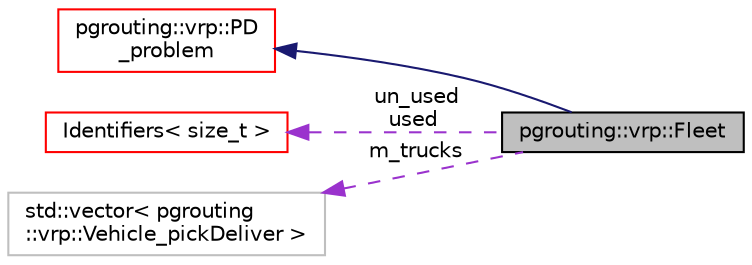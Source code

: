 digraph "pgrouting::vrp::Fleet"
{
  edge [fontname="Helvetica",fontsize="10",labelfontname="Helvetica",labelfontsize="10"];
  node [fontname="Helvetica",fontsize="10",shape=record];
  rankdir="LR";
  Node2 [label="pgrouting::vrp::Fleet",height=0.2,width=0.4,color="black", fillcolor="grey75", style="filled", fontcolor="black"];
  Node3 -> Node2 [dir="back",color="midnightblue",fontsize="10",style="solid",fontname="Helvetica"];
  Node3 [label="pgrouting::vrp::PD\l_problem",height=0.2,width=0.4,color="red", fillcolor="white", style="filled",URL="$classpgrouting_1_1vrp_1_1PD__problem.html"];
  Node25 -> Node2 [dir="back",color="darkorchid3",fontsize="10",style="dashed",label=" un_used\nused" ,fontname="Helvetica"];
  Node25 [label="Identifiers\< size_t \>",height=0.2,width=0.4,color="red", fillcolor="white", style="filled",URL="$classIdentifiers.html"];
  Node40 -> Node2 [dir="back",color="darkorchid3",fontsize="10",style="dashed",label=" m_trucks" ,fontname="Helvetica"];
  Node40 [label="std::vector\< pgrouting\l::vrp::Vehicle_pickDeliver \>",height=0.2,width=0.4,color="grey75", fillcolor="white", style="filled"];
}
